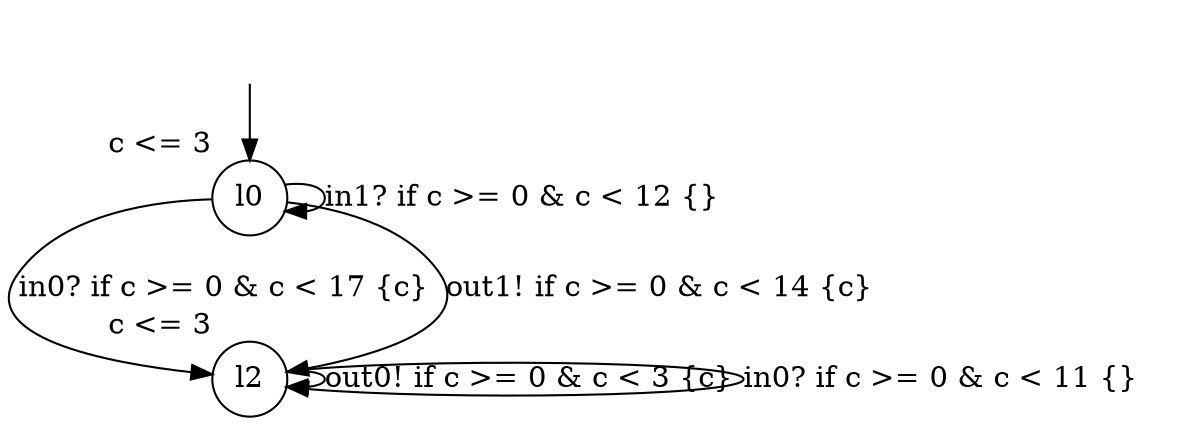 digraph g {
__start0 [label="" shape="none"];
l0 [shape="circle" margin=0 label="l0", xlabel="c <= 3"];
l2 [shape="circle" margin=0 label="l2", xlabel="c <= 3"];
l0 -> l2 [label="in0? if c >= 0 & c < 17 {c} "];
l0 -> l2 [label="out1! if c >= 0 & c < 14 {c} "];
l0 -> l0 [label="in1? if c >= 0 & c < 12 {} "];
l2 -> l2 [label="out0! if c >= 0 & c < 3 {c} "];
l2 -> l2 [label="in0? if c >= 0 & c < 11 {} "];
__start0 -> l0;
}
